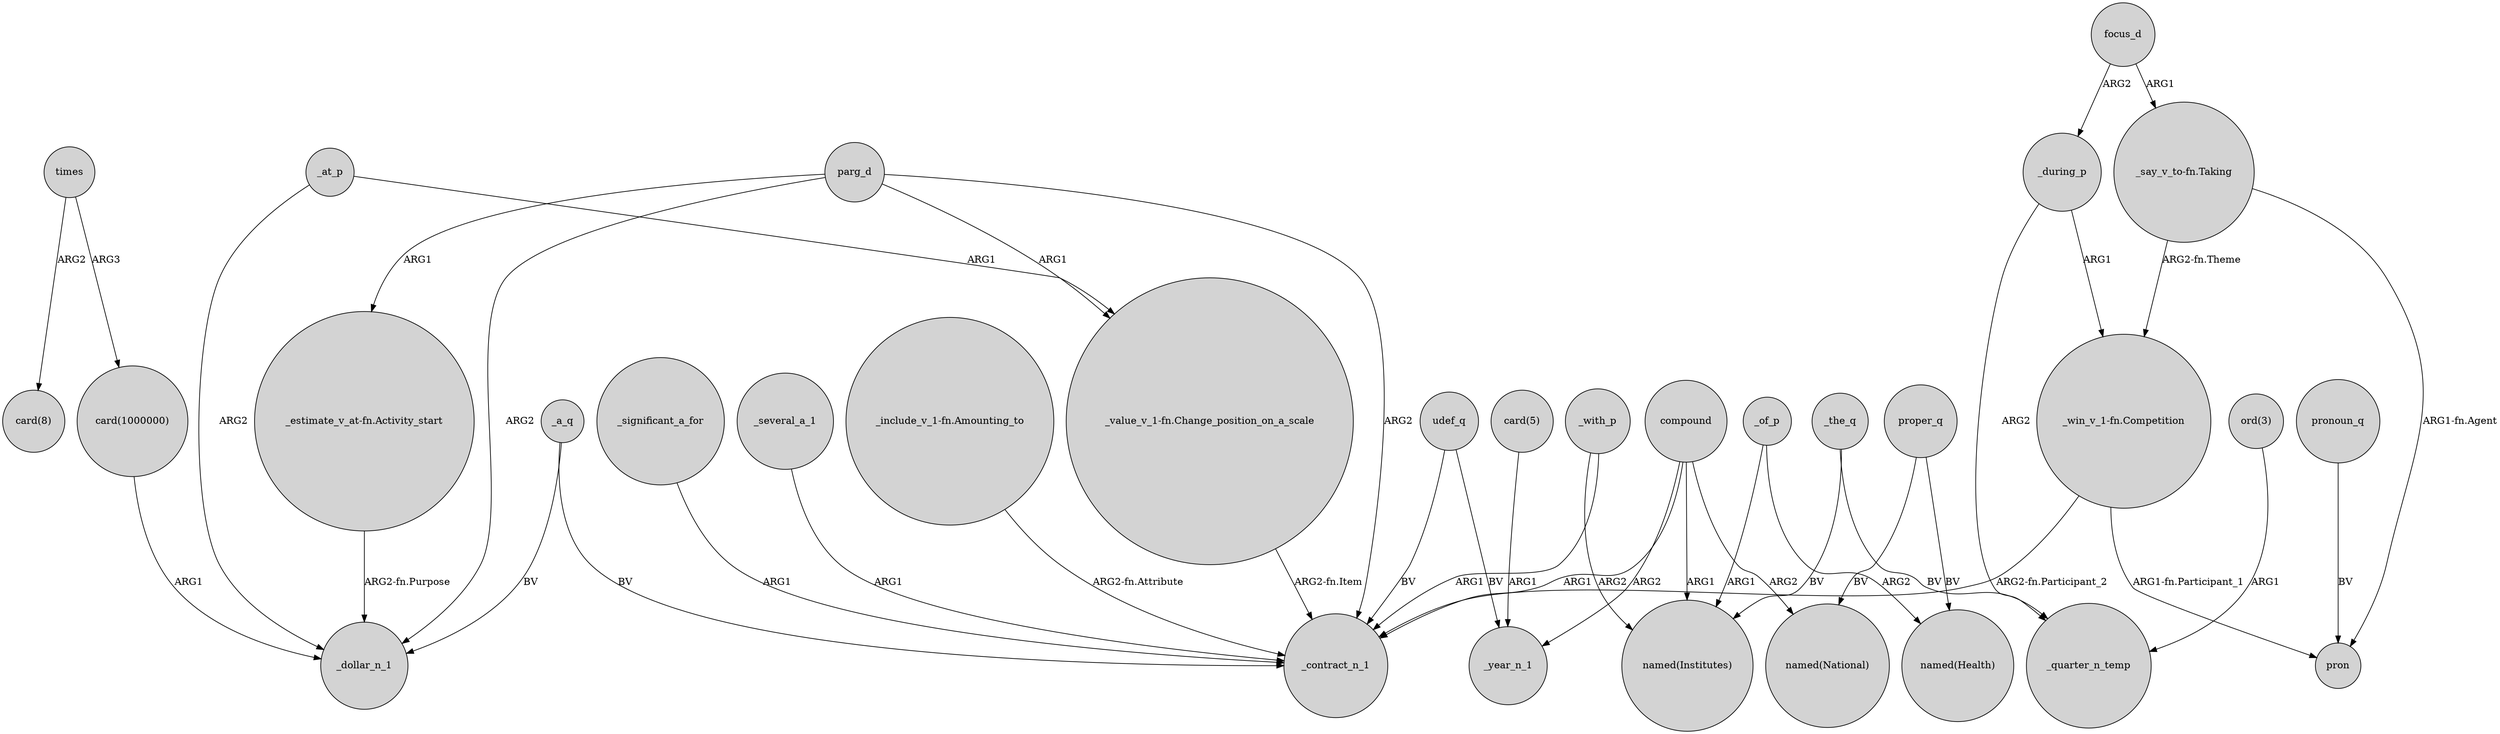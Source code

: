 digraph {
	node [shape=circle style=filled]
	parg_d -> _contract_n_1 [label=ARG2]
	parg_d -> _dollar_n_1 [label=ARG2]
	"_value_v_1-fn.Change_position_on_a_scale" -> _contract_n_1 [label="ARG2-fn.Item"]
	compound -> _contract_n_1 [label=ARG1]
	_a_q -> _dollar_n_1 [label=BV]
	"ord(3)" -> _quarter_n_temp [label=ARG1]
	"_say_v_to-fn.Taking" -> "_win_v_1-fn.Competition" [label="ARG2-fn.Theme"]
	compound -> "named(Institutes)" [label=ARG1]
	focus_d -> "_say_v_to-fn.Taking" [label=ARG1]
	focus_d -> _during_p [label=ARG2]
	_of_p -> "named(Health)" [label=ARG2]
	_significant_a_for -> _contract_n_1 [label=ARG1]
	proper_q -> "named(Health)" [label=BV]
	_the_q -> _quarter_n_temp [label=BV]
	_several_a_1 -> _contract_n_1 [label=ARG1]
	times -> "card(1000000)" [label=ARG3]
	_of_p -> "named(Institutes)" [label=ARG1]
	compound -> "named(National)" [label=ARG2]
	parg_d -> "_value_v_1-fn.Change_position_on_a_scale" [label=ARG1]
	_a_q -> _contract_n_1 [label=BV]
	_with_p -> "named(Institutes)" [label=ARG2]
	"_include_v_1-fn.Amounting_to" -> _contract_n_1 [label="ARG2-fn.Attribute"]
	"_estimate_v_at-fn.Activity_start" -> _dollar_n_1 [label="ARG2-fn.Purpose"]
	"_say_v_to-fn.Taking" -> pron [label="ARG1-fn.Agent"]
	pronoun_q -> pron [label=BV]
	_with_p -> _contract_n_1 [label=ARG1]
	compound -> _year_n_1 [label=ARG2]
	_at_p -> _dollar_n_1 [label=ARG2]
	"_win_v_1-fn.Competition" -> _contract_n_1 [label="ARG2-fn.Participant_2"]
	"_win_v_1-fn.Competition" -> pron [label="ARG1-fn.Participant_1"]
	_at_p -> "_value_v_1-fn.Change_position_on_a_scale" [label=ARG1]
	"card(1000000)" -> _dollar_n_1 [label=ARG1]
	"card(5)" -> _year_n_1 [label=ARG1]
	udef_q -> _year_n_1 [label=BV]
	proper_q -> "named(National)" [label=BV]
	parg_d -> "_estimate_v_at-fn.Activity_start" [label=ARG1]
	times -> "card(8)" [label=ARG2]
	_during_p -> "_win_v_1-fn.Competition" [label=ARG1]
	udef_q -> _contract_n_1 [label=BV]
	_the_q -> "named(Institutes)" [label=BV]
	_during_p -> _quarter_n_temp [label=ARG2]
}
